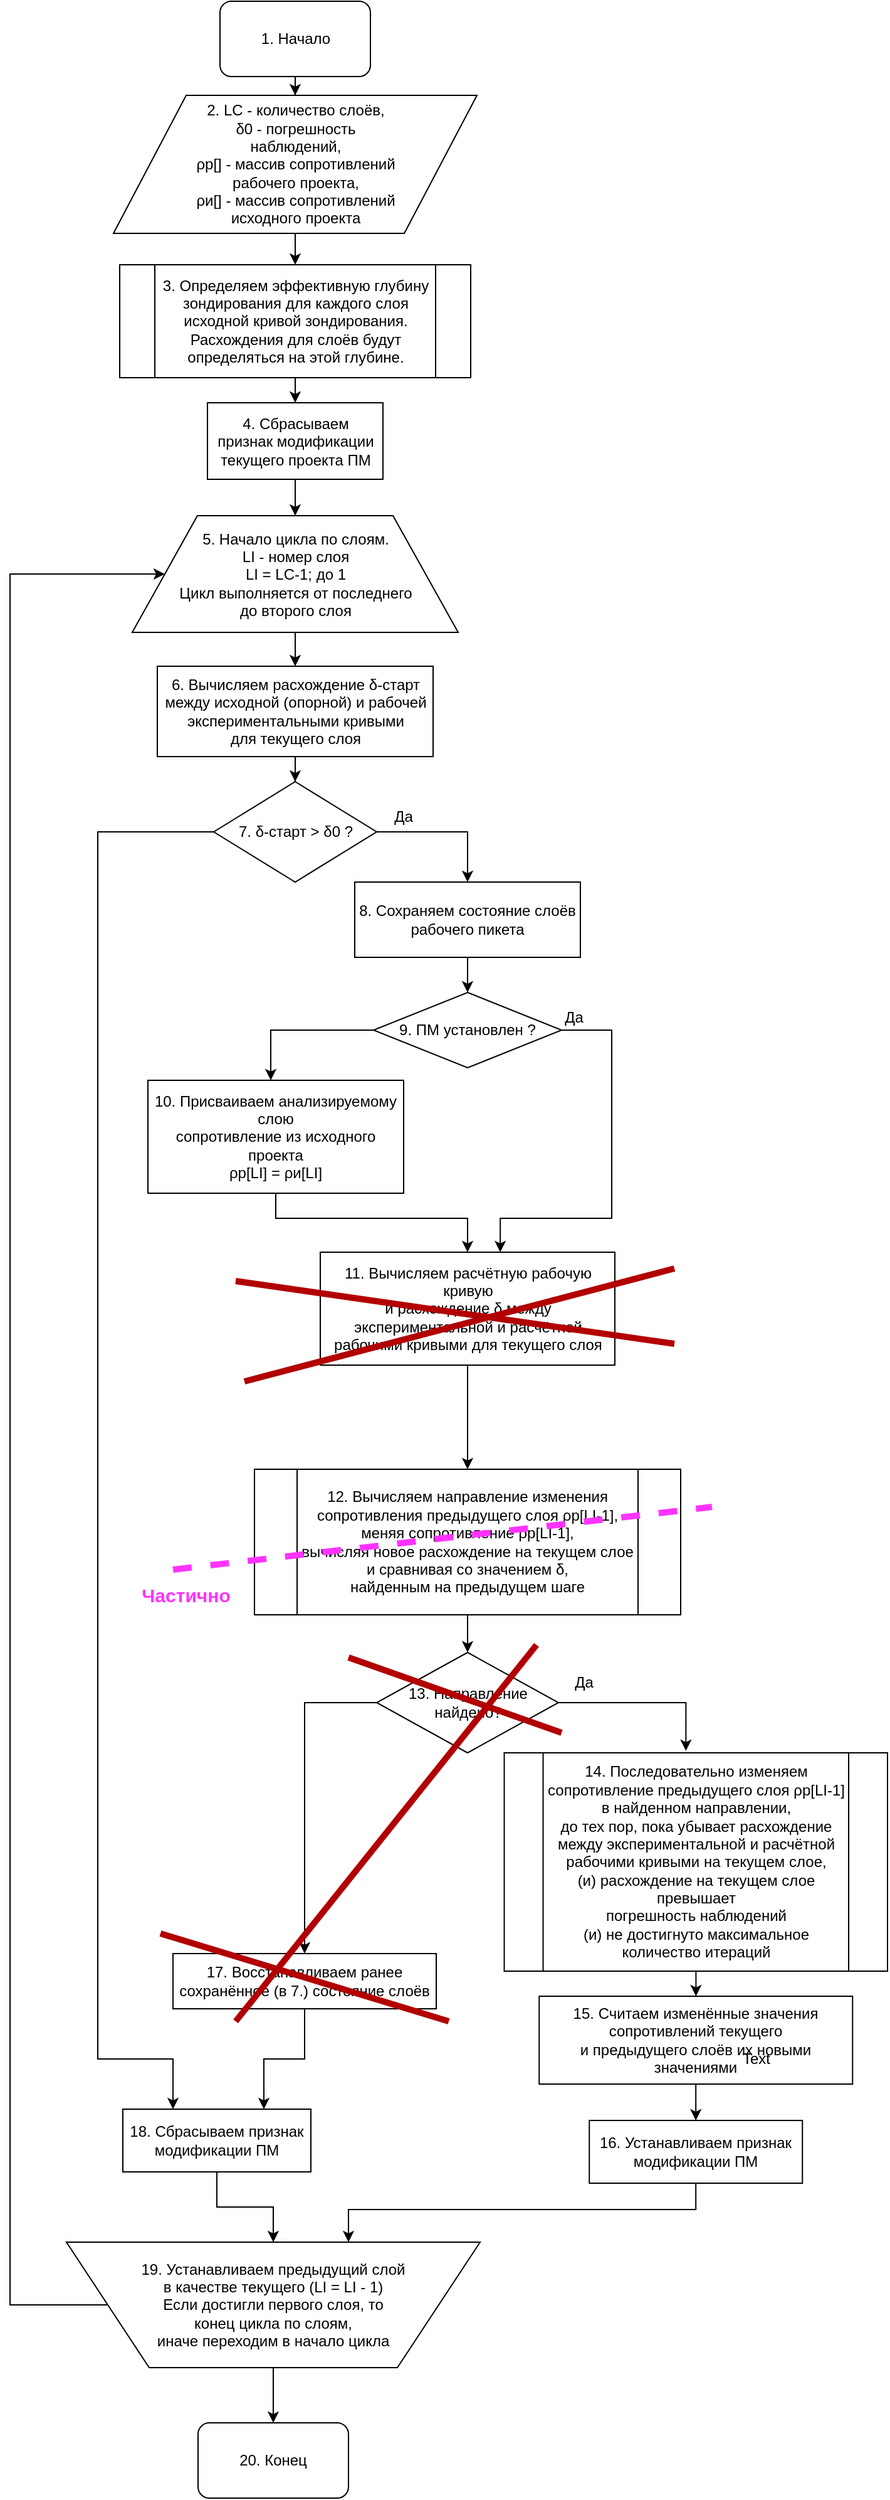 <mxfile version="12.8.1" type="github">
  <diagram id="MYcP-UznbaHqbxDd1EnT" name="Page-1">
    <mxGraphModel dx="920" dy="735" grid="1" gridSize="10" guides="1" tooltips="1" connect="1" arrows="1" fold="1" page="1" pageScale="1" pageWidth="827" pageHeight="1169" math="0" shadow="0">
      <root>
        <mxCell id="0" />
        <mxCell id="1" parent="0" />
        <mxCell id="Fly2vRC0832emMeXLDEC-18" value="" style="edgeStyle=orthogonalEdgeStyle;rounded=0;orthogonalLoop=1;jettySize=auto;html=1;" parent="1" source="Fly2vRC0832emMeXLDEC-1" target="Fly2vRC0832emMeXLDEC-3" edge="1">
          <mxGeometry relative="1" as="geometry" />
        </mxCell>
        <mxCell id="Fly2vRC0832emMeXLDEC-1" value="1. Начало" style="rounded=1;whiteSpace=wrap;html=1;" parent="1" vertex="1">
          <mxGeometry x="267.5" y="40" width="120" height="60" as="geometry" />
        </mxCell>
        <mxCell id="X_ASI7xLHjrWCHF8bEUT-42" style="edgeStyle=orthogonalEdgeStyle;rounded=0;orthogonalLoop=1;jettySize=auto;html=1;" parent="1" source="Fly2vRC0832emMeXLDEC-3" target="X_ASI7xLHjrWCHF8bEUT-37" edge="1">
          <mxGeometry relative="1" as="geometry" />
        </mxCell>
        <mxCell id="Fly2vRC0832emMeXLDEC-3" value="&lt;div&gt;2. LC - количество слоёв,&lt;/div&gt;&lt;div&gt;δ0 - погрешность&lt;/div&gt;&lt;div&gt;наблюдений,&lt;/div&gt;&lt;div&gt;ρр[] - массив сопротивлений&lt;/div&gt;&lt;div&gt;рабочего проекта,&lt;/div&gt;&lt;div&gt;ρи[] - массив сопротивлений&lt;/div&gt;&lt;div&gt;исходного проекта&lt;/div&gt;" style="shape=parallelogram;perimeter=parallelogramPerimeter;whiteSpace=wrap;html=1;" parent="1" vertex="1">
          <mxGeometry x="182.5" y="115" width="290" height="110" as="geometry" />
        </mxCell>
        <mxCell id="Fly2vRC0832emMeXLDEC-20" value="" style="edgeStyle=orthogonalEdgeStyle;rounded=0;orthogonalLoop=1;jettySize=auto;html=1;" parent="1" source="Fly2vRC0832emMeXLDEC-4" target="Fly2vRC0832emMeXLDEC-6" edge="1">
          <mxGeometry relative="1" as="geometry" />
        </mxCell>
        <mxCell id="Fly2vRC0832emMeXLDEC-4" value="&lt;div&gt;5. Начало цикла по слоям.&lt;/div&gt;&lt;div&gt;LI - номер слоя&lt;/div&gt;&lt;div&gt;LI = LC-1; до 1&lt;/div&gt;&lt;div&gt;Цикл выполняется от последнего&lt;/div&gt;&lt;div&gt;до второго слоя&lt;/div&gt;" style="shape=trapezoid;perimeter=trapezoidPerimeter;whiteSpace=wrap;html=1;" parent="1" vertex="1">
          <mxGeometry x="197.5" y="450" width="260" height="93" as="geometry" />
        </mxCell>
        <mxCell id="Fly2vRC0832emMeXLDEC-21" value="" style="edgeStyle=orthogonalEdgeStyle;rounded=0;orthogonalLoop=1;jettySize=auto;html=1;" parent="1" source="Fly2vRC0832emMeXLDEC-6" target="Fly2vRC0832emMeXLDEC-7" edge="1">
          <mxGeometry relative="1" as="geometry" />
        </mxCell>
        <mxCell id="Fly2vRC0832emMeXLDEC-6" value="&lt;div&gt;6. Вычисляем расхождение δ-старт&lt;/div&gt;&lt;div&gt;между исходной (опорной) и рабочей&lt;/div&gt;&lt;div&gt;экспериментальными кривыми&lt;/div&gt;&lt;div&gt;для текущего слоя&lt;/div&gt;" style="rounded=0;whiteSpace=wrap;html=1;" parent="1" vertex="1">
          <mxGeometry x="217.5" y="570" width="220" height="72" as="geometry" />
        </mxCell>
        <mxCell id="Fly2vRC0832emMeXLDEC-26" style="edgeStyle=orthogonalEdgeStyle;rounded=0;orthogonalLoop=1;jettySize=auto;html=1;" parent="1" source="Fly2vRC0832emMeXLDEC-7" target="Fly2vRC0832emMeXLDEC-8" edge="1">
          <mxGeometry relative="1" as="geometry">
            <mxPoint x="470" y="757" as="targetPoint" />
            <Array as="points">
              <mxPoint x="465" y="702" />
            </Array>
          </mxGeometry>
        </mxCell>
        <mxCell id="X_ASI7xLHjrWCHF8bEUT-26" style="edgeStyle=orthogonalEdgeStyle;rounded=0;orthogonalLoop=1;jettySize=auto;html=1;" parent="1" source="Fly2vRC0832emMeXLDEC-7" target="X_ASI7xLHjrWCHF8bEUT-21" edge="1">
          <mxGeometry relative="1" as="geometry">
            <Array as="points">
              <mxPoint x="170" y="702" />
              <mxPoint x="170" y="1680" />
              <mxPoint x="230" y="1680" />
            </Array>
          </mxGeometry>
        </mxCell>
        <mxCell id="Fly2vRC0832emMeXLDEC-7" value="7. δ-старт &amp;gt; δ0 ?" style="rhombus;whiteSpace=wrap;html=1;" parent="1" vertex="1">
          <mxGeometry x="262.5" y="662" width="130" height="80" as="geometry" />
        </mxCell>
        <mxCell id="X_ASI7xLHjrWCHF8bEUT-11" style="edgeStyle=orthogonalEdgeStyle;rounded=0;orthogonalLoop=1;jettySize=auto;html=1;" parent="1" source="Fly2vRC0832emMeXLDEC-8" target="X_ASI7xLHjrWCHF8bEUT-7" edge="1">
          <mxGeometry relative="1" as="geometry" />
        </mxCell>
        <mxCell id="Fly2vRC0832emMeXLDEC-8" value="&lt;div&gt;8. Сохраняем состояние слоёв рабочего пикета&lt;/div&gt;" style="rounded=0;whiteSpace=wrap;html=1;" parent="1" vertex="1">
          <mxGeometry x="375" y="742" width="180" height="60" as="geometry" />
        </mxCell>
        <mxCell id="Fly2vRC0832emMeXLDEC-28" style="edgeStyle=orthogonalEdgeStyle;rounded=0;orthogonalLoop=1;jettySize=auto;html=1;entryX=0.5;entryY=0;entryDx=0;entryDy=0;" parent="1" source="Fly2vRC0832emMeXLDEC-9" target="Fly2vRC0832emMeXLDEC-11" edge="1">
          <mxGeometry relative="1" as="geometry">
            <Array as="points">
              <mxPoint x="312" y="1010" />
              <mxPoint x="465" y="1010" />
            </Array>
          </mxGeometry>
        </mxCell>
        <mxCell id="Fly2vRC0832emMeXLDEC-9" value="&lt;div&gt;10. Присваиваем анализируемому слою&lt;/div&gt;&lt;div&gt;сопротивление из исходного&lt;/div&gt;&lt;div&gt;проекта&lt;/div&gt;&lt;div&gt;ρp[LI] = ρи[LI]&lt;/div&gt;" style="rounded=0;whiteSpace=wrap;html=1;" parent="1" vertex="1">
          <mxGeometry x="210" y="900" width="204" height="90" as="geometry" />
        </mxCell>
        <mxCell id="Fly2vRC0832emMeXLDEC-29" style="edgeStyle=orthogonalEdgeStyle;rounded=0;orthogonalLoop=1;jettySize=auto;html=1;entryX=0.5;entryY=0;entryDx=0;entryDy=0;" parent="1" source="Fly2vRC0832emMeXLDEC-11" target="53z4RbjxGHfSaBAxrwgF-1" edge="1">
          <mxGeometry relative="1" as="geometry">
            <mxPoint x="465.0" y="1206" as="targetPoint" />
          </mxGeometry>
        </mxCell>
        <mxCell id="Fly2vRC0832emMeXLDEC-11" value="&lt;div style=&quot;white-space: normal&quot;&gt;11. Вычисляем расчётную рабочую кривую&lt;/div&gt;&lt;div style=&quot;white-space: normal&quot;&gt;и расхождение δ между&lt;/div&gt;&lt;div style=&quot;white-space: normal&quot;&gt;экспериментальной и расчётной&lt;/div&gt;&lt;div style=&quot;white-space: normal&quot;&gt;рабочими кривыми для текущего слоя&lt;/div&gt;" style="rounded=0;whiteSpace=wrap;html=1;" parent="1" vertex="1">
          <mxGeometry x="347.5" y="1037" width="235" height="90" as="geometry" />
        </mxCell>
        <mxCell id="Fly2vRC0832emMeXLDEC-31" style="edgeStyle=orthogonalEdgeStyle;rounded=0;orthogonalLoop=1;jettySize=auto;html=1;entryX=0.474;entryY=-0.009;entryDx=0;entryDy=0;entryPerimeter=0;" parent="1" source="Fly2vRC0832emMeXLDEC-13" target="53z4RbjxGHfSaBAxrwgF-6" edge="1">
          <mxGeometry relative="1" as="geometry">
            <Array as="points">
              <mxPoint x="639" y="1396" />
            </Array>
            <mxPoint x="659" y="1466" as="targetPoint" />
          </mxGeometry>
        </mxCell>
        <mxCell id="Fly2vRC0832emMeXLDEC-37" style="edgeStyle=orthogonalEdgeStyle;rounded=0;orthogonalLoop=1;jettySize=auto;html=1;exitX=0;exitY=0.5;exitDx=0;exitDy=0;" parent="1" source="Fly2vRC0832emMeXLDEC-13" target="Fly2vRC0832emMeXLDEC-16" edge="1">
          <mxGeometry relative="1" as="geometry" />
        </mxCell>
        <mxCell id="Fly2vRC0832emMeXLDEC-13" value="13. Направление найдено?" style="rhombus;whiteSpace=wrap;html=1;" parent="1" vertex="1">
          <mxGeometry x="392.5" y="1356" width="145" height="80" as="geometry" />
        </mxCell>
        <mxCell id="X_ASI7xLHjrWCHF8bEUT-17" style="edgeStyle=orthogonalEdgeStyle;rounded=0;orthogonalLoop=1;jettySize=auto;html=1;" parent="1" source="Fly2vRC0832emMeXLDEC-15" target="X_ASI7xLHjrWCHF8bEUT-13" edge="1">
          <mxGeometry relative="1" as="geometry" />
        </mxCell>
        <mxCell id="Fly2vRC0832emMeXLDEC-15" value="&lt;div&gt;15. Считаем изменённые значения&lt;/div&gt;&lt;div&gt;сопротивлений текущего&lt;/div&gt;&lt;div&gt;и предыдущего слоёв их новыми значениями&lt;/div&gt;" style="rounded=0;whiteSpace=wrap;html=1;" parent="1" vertex="1">
          <mxGeometry x="522.14" y="1630" width="250" height="70" as="geometry" />
        </mxCell>
        <mxCell id="X_ASI7xLHjrWCHF8bEUT-23" style="edgeStyle=orthogonalEdgeStyle;rounded=0;orthogonalLoop=1;jettySize=auto;html=1;entryX=0.75;entryY=0;entryDx=0;entryDy=0;" parent="1" source="Fly2vRC0832emMeXLDEC-16" target="X_ASI7xLHjrWCHF8bEUT-21" edge="1">
          <mxGeometry relative="1" as="geometry" />
        </mxCell>
        <mxCell id="Fly2vRC0832emMeXLDEC-16" value="&lt;div&gt;17. Восстанавливаем ранее сохранённое (в 7.) состояние слоёв&lt;/div&gt;" style="rounded=0;whiteSpace=wrap;html=1;" parent="1" vertex="1">
          <mxGeometry x="230" y="1596" width="210" height="44" as="geometry" />
        </mxCell>
        <mxCell id="Fly2vRC0832emMeXLDEC-39" style="edgeStyle=orthogonalEdgeStyle;rounded=0;orthogonalLoop=1;jettySize=auto;html=1;entryX=0;entryY=0.5;entryDx=0;entryDy=0;" parent="1" source="Fly2vRC0832emMeXLDEC-17" target="Fly2vRC0832emMeXLDEC-4" edge="1">
          <mxGeometry relative="1" as="geometry">
            <mxPoint x="190" y="390" as="targetPoint" />
            <Array as="points">
              <mxPoint x="100" y="1876" />
              <mxPoint x="100" y="497" />
            </Array>
          </mxGeometry>
        </mxCell>
        <mxCell id="Fly2vRC0832emMeXLDEC-42" style="edgeStyle=orthogonalEdgeStyle;rounded=0;orthogonalLoop=1;jettySize=auto;html=1;" parent="1" source="Fly2vRC0832emMeXLDEC-17" target="Fly2vRC0832emMeXLDEC-41" edge="1">
          <mxGeometry relative="1" as="geometry" />
        </mxCell>
        <mxCell id="Fly2vRC0832emMeXLDEC-17" value="&lt;div&gt;19. Устанавливаем предыдущий слой&lt;/div&gt;&lt;div&gt;в качестве текущего (LI = LI - 1)&lt;/div&gt;&lt;div&gt;Если достигли первого слоя, то&lt;/div&gt;&lt;div&gt;конец цикла по слоям,&lt;/div&gt;&lt;div&gt;иначе переходим в начало цикла&lt;/div&gt;" style="shape=trapezoid;perimeter=trapezoidPerimeter;whiteSpace=wrap;html=1;direction=west;" parent="1" vertex="1">
          <mxGeometry x="145" y="1826" width="330" height="100" as="geometry" />
        </mxCell>
        <mxCell id="Fly2vRC0832emMeXLDEC-41" value="20. Конец" style="rounded=1;whiteSpace=wrap;html=1;" parent="1" vertex="1">
          <mxGeometry x="250" y="1970" width="120" height="60" as="geometry" />
        </mxCell>
        <mxCell id="53z4RbjxGHfSaBAxrwgF-5" style="edgeStyle=orthogonalEdgeStyle;rounded=0;orthogonalLoop=1;jettySize=auto;html=1;" parent="1" source="53z4RbjxGHfSaBAxrwgF-1" target="Fly2vRC0832emMeXLDEC-13" edge="1">
          <mxGeometry relative="1" as="geometry" />
        </mxCell>
        <mxCell id="53z4RbjxGHfSaBAxrwgF-1" value="&lt;div style=&quot;color: rgb(0 , 0 , 0) ; font-family: &amp;#34;helvetica&amp;#34; ; font-size: 12px ; font-style: normal ; font-variant: normal ; font-weight: 400 ; letter-spacing: normal ; text-align: center ; text-decoration: none ; text-indent: 0px ; text-transform: none ; white-space: normal ; word-spacing: 0px&quot;&gt;12. Вычисляем направление изменения&lt;/div&gt;&lt;div style=&quot;color: rgb(0 , 0 , 0) ; font-family: &amp;#34;helvetica&amp;#34; ; font-size: 12px ; font-style: normal ; font-variant: normal ; font-weight: 400 ; letter-spacing: normal ; text-align: center ; text-decoration: none ; text-indent: 0px ; text-transform: none ; white-space: normal ; word-spacing: 0px&quot;&gt;сопротивления предыдущего слоя ρр[LI-1],&lt;/div&gt;&lt;div style=&quot;color: rgb(0 , 0 , 0) ; font-family: &amp;#34;helvetica&amp;#34; ; font-size: 12px ; font-style: normal ; font-variant: normal ; font-weight: 400 ; letter-spacing: normal ; text-align: center ; text-decoration: none ; text-indent: 0px ; text-transform: none ; white-space: normal ; word-spacing: 0px&quot;&gt;меняя сопротивление ρр[LI-1],&lt;/div&gt;&lt;div style=&quot;color: rgb(0 , 0 , 0) ; font-family: &amp;#34;helvetica&amp;#34; ; font-size: 12px ; font-style: normal ; font-variant: normal ; font-weight: 400 ; letter-spacing: normal ; text-align: center ; text-decoration: none ; text-indent: 0px ; text-transform: none ; white-space: normal ; word-spacing: 0px&quot;&gt;вычисляя новое расхождение на текущем слое&lt;/div&gt;&lt;div style=&quot;color: rgb(0 , 0 , 0) ; font-family: &amp;#34;helvetica&amp;#34; ; font-size: 12px ; font-style: normal ; font-variant: normal ; font-weight: 400 ; letter-spacing: normal ; text-align: center ; text-decoration: none ; text-indent: 0px ; text-transform: none ; white-space: normal ; word-spacing: 0px&quot;&gt;и сравнивая со значением δ,&lt;/div&gt;&lt;div style=&quot;color: rgb(0 , 0 , 0) ; font-family: &amp;#34;helvetica&amp;#34; ; font-size: 12px ; font-style: normal ; font-variant: normal ; font-weight: 400 ; letter-spacing: normal ; text-align: center ; text-decoration: none ; text-indent: 0px ; text-transform: none ; white-space: normal ; word-spacing: 0px&quot;&gt;найденным на предыдущем шаге&lt;/div&gt;" style="shape=process;whiteSpace=wrap;html=1;backgroundOutline=1;" parent="1" vertex="1">
          <mxGeometry x="295" y="1210" width="340" height="116" as="geometry" />
        </mxCell>
        <mxCell id="X_ASI7xLHjrWCHF8bEUT-20" style="edgeStyle=orthogonalEdgeStyle;rounded=0;orthogonalLoop=1;jettySize=auto;html=1;" parent="1" source="53z4RbjxGHfSaBAxrwgF-6" target="Fly2vRC0832emMeXLDEC-15" edge="1">
          <mxGeometry relative="1" as="geometry" />
        </mxCell>
        <mxCell id="53z4RbjxGHfSaBAxrwgF-6" value="&lt;div style=&quot;color: rgb(0 , 0 , 0) ; font-family: &amp;#34;helvetica&amp;#34; ; font-size: 12px ; font-style: normal ; font-variant: normal ; font-weight: 400 ; letter-spacing: normal ; text-align: center ; text-decoration: none ; text-indent: 0px ; text-transform: none ; white-space: normal ; word-spacing: 0px&quot;&gt;14. Последовательно изменяем&lt;/div&gt;&lt;div style=&quot;color: rgb(0 , 0 , 0) ; font-family: &amp;#34;helvetica&amp;#34; ; font-size: 12px ; font-style: normal ; font-variant: normal ; font-weight: 400 ; letter-spacing: normal ; text-align: center ; text-decoration: none ; text-indent: 0px ; text-transform: none ; white-space: normal ; word-spacing: 0px&quot;&gt;сопротивление предыдущего слоя ρр[LI-1]&lt;/div&gt;&lt;div style=&quot;color: rgb(0 , 0 , 0) ; font-family: &amp;#34;helvetica&amp;#34; ; font-size: 12px ; font-style: normal ; font-variant: normal ; font-weight: 400 ; letter-spacing: normal ; text-align: center ; text-decoration: none ; text-indent: 0px ; text-transform: none ; white-space: normal ; word-spacing: 0px&quot;&gt;в найденном направлении,&lt;/div&gt;&lt;div style=&quot;color: rgb(0 , 0 , 0) ; font-family: &amp;#34;helvetica&amp;#34; ; font-size: 12px ; font-style: normal ; font-variant: normal ; font-weight: 400 ; letter-spacing: normal ; text-align: center ; text-decoration: none ; text-indent: 0px ; text-transform: none ; white-space: normal ; word-spacing: 0px&quot;&gt;до тех пор, пока убывает расхождение&lt;/div&gt;&lt;div style=&quot;color: rgb(0 , 0 , 0) ; font-family: &amp;#34;helvetica&amp;#34; ; font-size: 12px ; font-style: normal ; font-variant: normal ; font-weight: 400 ; letter-spacing: normal ; text-align: center ; text-decoration: none ; text-indent: 0px ; text-transform: none ; white-space: normal ; word-spacing: 0px&quot;&gt;между экспериментальной и расчётной&lt;/div&gt;&lt;div style=&quot;color: rgb(0 , 0 , 0) ; font-family: &amp;#34;helvetica&amp;#34; ; font-size: 12px ; font-style: normal ; font-variant: normal ; font-weight: 400 ; letter-spacing: normal ; text-align: center ; text-decoration: none ; text-indent: 0px ; text-transform: none ; white-space: normal ; word-spacing: 0px&quot;&gt;рабочими кривыми на текущем слое,&lt;/div&gt;&lt;div style=&quot;color: rgb(0 , 0 , 0) ; font-family: &amp;#34;helvetica&amp;#34; ; font-size: 12px ; font-style: normal ; font-variant: normal ; font-weight: 400 ; letter-spacing: normal ; text-align: center ; text-decoration: none ; text-indent: 0px ; text-transform: none ; white-space: normal ; word-spacing: 0px&quot;&gt;(и) расхождение на текущем слое превышает&lt;/div&gt;&lt;div style=&quot;color: rgb(0 , 0 , 0) ; font-family: &amp;#34;helvetica&amp;#34; ; font-size: 12px ; font-style: normal ; font-variant: normal ; font-weight: 400 ; letter-spacing: normal ; text-align: center ; text-decoration: none ; text-indent: 0px ; text-transform: none ; white-space: normal ; word-spacing: 0px&quot;&gt;погрешность наблюдений&lt;/div&gt;&lt;div style=&quot;color: rgb(0 , 0 , 0) ; font-family: &amp;#34;helvetica&amp;#34; ; font-size: 12px ; font-style: normal ; font-variant: normal ; font-weight: 400 ; letter-spacing: normal ; text-align: center ; text-decoration: none ; text-indent: 0px ; text-transform: none ; white-space: normal ; word-spacing: 0px&quot;&gt;(и) не достигнуто максимальное&lt;/div&gt;&lt;div style=&quot;color: rgb(0 , 0 , 0) ; font-family: &amp;#34;helvetica&amp;#34; ; font-size: 12px ; font-style: normal ; font-variant: normal ; font-weight: 400 ; letter-spacing: normal ; text-align: center ; text-decoration: none ; text-indent: 0px ; text-transform: none ; white-space: normal ; word-spacing: 0px&quot;&gt;количество итераций&lt;/div&gt;" style="shape=process;whiteSpace=wrap;html=1;backgroundOutline=1;" parent="1" vertex="1">
          <mxGeometry x="494.26" y="1436" width="305.75" height="174" as="geometry" />
        </mxCell>
        <mxCell id="X_ASI7xLHjrWCHF8bEUT-6" style="edgeStyle=orthogonalEdgeStyle;rounded=0;orthogonalLoop=1;jettySize=auto;html=1;" parent="1" source="X_ASI7xLHjrWCHF8bEUT-1" target="Fly2vRC0832emMeXLDEC-4" edge="1">
          <mxGeometry relative="1" as="geometry" />
        </mxCell>
        <mxCell id="X_ASI7xLHjrWCHF8bEUT-1" value="4. Сбрасываем&lt;br&gt;признак модификации&lt;br&gt;текущего проекта ПМ" style="rounded=0;whiteSpace=wrap;html=1;" parent="1" vertex="1">
          <mxGeometry x="257.5" y="360" width="140" height="61" as="geometry" />
        </mxCell>
        <mxCell id="X_ASI7xLHjrWCHF8bEUT-10" style="edgeStyle=orthogonalEdgeStyle;rounded=0;orthogonalLoop=1;jettySize=auto;html=1;" parent="1" source="X_ASI7xLHjrWCHF8bEUT-7" target="Fly2vRC0832emMeXLDEC-9" edge="1">
          <mxGeometry relative="1" as="geometry">
            <mxPoint x="280" y="860" as="targetPoint" />
            <Array as="points">
              <mxPoint x="308" y="860" />
            </Array>
          </mxGeometry>
        </mxCell>
        <mxCell id="X_ASI7xLHjrWCHF8bEUT-12" style="edgeStyle=orthogonalEdgeStyle;rounded=0;orthogonalLoop=1;jettySize=auto;html=1;exitX=1;exitY=0.5;exitDx=0;exitDy=0;entryX=0.611;entryY=0;entryDx=0;entryDy=0;entryPerimeter=0;" parent="1" source="X_ASI7xLHjrWCHF8bEUT-7" target="Fly2vRC0832emMeXLDEC-11" edge="1">
          <mxGeometry relative="1" as="geometry">
            <mxPoint x="465" y="1020" as="targetPoint" />
            <Array as="points">
              <mxPoint x="580" y="860" />
              <mxPoint x="580" y="1010" />
              <mxPoint x="491" y="1010" />
            </Array>
          </mxGeometry>
        </mxCell>
        <mxCell id="X_ASI7xLHjrWCHF8bEUT-7" value="9. ПМ установлен ?" style="rhombus;whiteSpace=wrap;html=1;" parent="1" vertex="1">
          <mxGeometry x="390" y="830" width="150" height="60" as="geometry" />
        </mxCell>
        <mxCell id="X_ASI7xLHjrWCHF8bEUT-28" style="edgeStyle=orthogonalEdgeStyle;rounded=0;orthogonalLoop=1;jettySize=auto;html=1;" parent="1" source="X_ASI7xLHjrWCHF8bEUT-13" target="Fly2vRC0832emMeXLDEC-17" edge="1">
          <mxGeometry relative="1" as="geometry">
            <Array as="points">
              <mxPoint x="647" y="1800" />
              <mxPoint x="370" y="1800" />
            </Array>
          </mxGeometry>
        </mxCell>
        <mxCell id="X_ASI7xLHjrWCHF8bEUT-13" value="16. Устанавливаем признак модификации ПМ" style="rounded=0;whiteSpace=wrap;html=1;" parent="1" vertex="1">
          <mxGeometry x="562.13" y="1729" width="170" height="50" as="geometry" />
        </mxCell>
        <mxCell id="X_ASI7xLHjrWCHF8bEUT-27" style="edgeStyle=orthogonalEdgeStyle;rounded=0;orthogonalLoop=1;jettySize=auto;html=1;" parent="1" source="X_ASI7xLHjrWCHF8bEUT-21" target="Fly2vRC0832emMeXLDEC-17" edge="1">
          <mxGeometry relative="1" as="geometry" />
        </mxCell>
        <mxCell id="X_ASI7xLHjrWCHF8bEUT-21" value="18. Сбрасываем признак модификации ПМ" style="rounded=0;whiteSpace=wrap;html=1;" parent="1" vertex="1">
          <mxGeometry x="190" y="1720" width="150" height="50" as="geometry" />
        </mxCell>
        <mxCell id="X_ASI7xLHjrWCHF8bEUT-18" value="Text" style="text;html=1;align=center;verticalAlign=middle;resizable=0;points=[];autosize=1;" parent="1" vertex="1">
          <mxGeometry x="675" y="1670" width="40" height="20" as="geometry" />
        </mxCell>
        <mxCell id="X_ASI7xLHjrWCHF8bEUT-30" value="Да" style="text;html=1;strokeColor=none;fillColor=none;align=center;verticalAlign=middle;whiteSpace=wrap;rounded=0;" parent="1" vertex="1">
          <mxGeometry x="394" y="680" width="40" height="20" as="geometry" />
        </mxCell>
        <mxCell id="X_ASI7xLHjrWCHF8bEUT-33" value="Да" style="text;html=1;strokeColor=none;fillColor=none;align=center;verticalAlign=middle;whiteSpace=wrap;rounded=0;" parent="1" vertex="1">
          <mxGeometry x="530" y="840" width="40" height="20" as="geometry" />
        </mxCell>
        <mxCell id="X_ASI7xLHjrWCHF8bEUT-36" value="Да" style="text;html=1;strokeColor=none;fillColor=none;align=center;verticalAlign=middle;whiteSpace=wrap;rounded=0;" parent="1" vertex="1">
          <mxGeometry x="537.5" y="1370" width="40" height="20" as="geometry" />
        </mxCell>
        <mxCell id="X_ASI7xLHjrWCHF8bEUT-43" style="edgeStyle=orthogonalEdgeStyle;rounded=0;orthogonalLoop=1;jettySize=auto;html=1;" parent="1" source="X_ASI7xLHjrWCHF8bEUT-37" target="X_ASI7xLHjrWCHF8bEUT-1" edge="1">
          <mxGeometry relative="1" as="geometry" />
        </mxCell>
        <mxCell id="X_ASI7xLHjrWCHF8bEUT-37" value="&lt;div&gt;3. Определяем эффективную глубину зондирования для каждого слоя исходной кривой зондирования.&lt;/div&gt;&lt;div&gt;Расхождения для слоёв будут определяться на этой глубине.&lt;/div&gt;" style="shape=process;whiteSpace=wrap;html=1;backgroundOutline=1;" parent="1" vertex="1">
          <mxGeometry x="187.5" y="250" width="280" height="90" as="geometry" />
        </mxCell>
        <mxCell id="86i8pLbmgmSDu9cqU7Ni-3" value="" style="endArrow=none;html=1;fillColor=#e51400;strokeColor=#B20000;strokeWidth=5;" edge="1" parent="1">
          <mxGeometry width="50" height="50" relative="1" as="geometry">
            <mxPoint x="287" y="1140" as="sourcePoint" />
            <mxPoint x="630" y="1050" as="targetPoint" />
          </mxGeometry>
        </mxCell>
        <mxCell id="86i8pLbmgmSDu9cqU7Ni-6" value="" style="endArrow=none;html=1;fillColor=#e51400;strokeColor=#B20000;strokeWidth=5;" edge="1" parent="1">
          <mxGeometry width="50" height="50" relative="1" as="geometry">
            <mxPoint x="280" y="1060" as="sourcePoint" />
            <mxPoint x="630" y="1110" as="targetPoint" />
          </mxGeometry>
        </mxCell>
        <mxCell id="86i8pLbmgmSDu9cqU7Ni-8" value="" style="endArrow=none;dashed=1;html=1;strokeWidth=5;fillColor=#fa6800;strokeColor=#FF33FF;" edge="1" parent="1">
          <mxGeometry width="50" height="50" relative="1" as="geometry">
            <mxPoint x="230" y="1290" as="sourcePoint" />
            <mxPoint x="660" y="1240" as="targetPoint" />
          </mxGeometry>
        </mxCell>
        <mxCell id="86i8pLbmgmSDu9cqU7Ni-9" value="Частично" style="text;html=1;align=center;verticalAlign=middle;resizable=0;points=[];labelBackgroundColor=#ffffff;fontColor=#FF33FF;fontStyle=1;fontSize=15;" vertex="1" connectable="0" parent="86i8pLbmgmSDu9cqU7Ni-8">
          <mxGeometry x="-0.829" y="-2" relative="1" as="geometry">
            <mxPoint x="-26.98" y="22.29" as="offset" />
          </mxGeometry>
        </mxCell>
        <mxCell id="86i8pLbmgmSDu9cqU7Ni-10" value="" style="endArrow=none;html=1;fillColor=#e51400;strokeColor=#B20000;strokeWidth=5;" edge="1" parent="1">
          <mxGeometry width="50" height="50" relative="1" as="geometry">
            <mxPoint x="280" y="1650" as="sourcePoint" />
            <mxPoint x="520" y="1350" as="targetPoint" />
          </mxGeometry>
        </mxCell>
        <mxCell id="86i8pLbmgmSDu9cqU7Ni-11" value="" style="endArrow=none;html=1;fillColor=#e51400;strokeColor=#B20000;strokeWidth=5;" edge="1" parent="1">
          <mxGeometry width="50" height="50" relative="1" as="geometry">
            <mxPoint x="220" y="1580" as="sourcePoint" />
            <mxPoint x="450" y="1650" as="targetPoint" />
          </mxGeometry>
        </mxCell>
        <mxCell id="86i8pLbmgmSDu9cqU7Ni-12" value="" style="endArrow=none;html=1;fillColor=#e51400;strokeColor=#B20000;strokeWidth=5;" edge="1" parent="1">
          <mxGeometry width="50" height="50" relative="1" as="geometry">
            <mxPoint x="370" y="1360" as="sourcePoint" />
            <mxPoint x="540" y="1420" as="targetPoint" />
          </mxGeometry>
        </mxCell>
      </root>
    </mxGraphModel>
  </diagram>
</mxfile>

